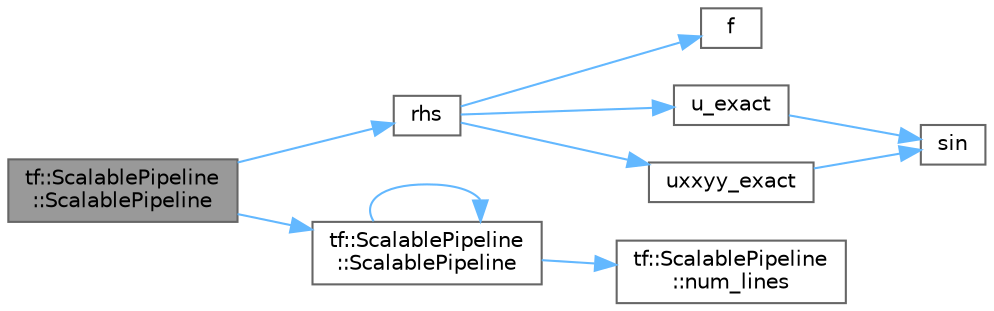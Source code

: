digraph "tf::ScalablePipeline::ScalablePipeline"
{
 // LATEX_PDF_SIZE
  bgcolor="transparent";
  edge [fontname=Helvetica,fontsize=10,labelfontname=Helvetica,labelfontsize=10];
  node [fontname=Helvetica,fontsize=10,shape=box,height=0.2,width=0.4];
  rankdir="LR";
  Node1 [id="Node000001",label="tf::ScalablePipeline\l::ScalablePipeline",height=0.2,width=0.4,color="gray40", fillcolor="grey60", style="filled", fontcolor="black",tooltip="disabled copy constructor"];
  Node1 -> Node2 [id="edge1_Node000001_Node000002",color="steelblue1",style="solid",tooltip=" "];
  Node2 [id="Node000002",label="rhs",height=0.2,width=0.4,color="grey40", fillcolor="white", style="filled",URL="$poisson_8cpp.html#a38c677f5cc4e47bc7505aef707c1bb83",tooltip=" "];
  Node2 -> Node3 [id="edge2_Node000002_Node000003",color="steelblue1",style="solid",tooltip=" "];
  Node3 [id="Node000003",label="f",height=0.2,width=0.4,color="grey40", fillcolor="white", style="filled",URL="$cxx11__tensor__map_8cpp.html#a7f507fea02198f6cb81c86640c7b1a4e",tooltip=" "];
  Node2 -> Node4 [id="edge3_Node000002_Node000004",color="steelblue1",style="solid",tooltip=" "];
  Node4 [id="Node000004",label="u_exact",height=0.2,width=0.4,color="grey40", fillcolor="white", style="filled",URL="$poisson_8cpp.html#a06fc16c4676f839f8de736a6791b6862",tooltip=" "];
  Node4 -> Node5 [id="edge4_Node000004_Node000005",color="steelblue1",style="solid",tooltip=" "];
  Node5 [id="Node000005",label="sin",height=0.2,width=0.4,color="grey40", fillcolor="white", style="filled",URL="$_array_cwise_unary_ops_8h.html#a9cfb0ea58bd813510a9e2db18a5e49f0",tooltip=" "];
  Node2 -> Node6 [id="edge5_Node000002_Node000006",color="steelblue1",style="solid",tooltip=" "];
  Node6 [id="Node000006",label="uxxyy_exact",height=0.2,width=0.4,color="grey40", fillcolor="white", style="filled",URL="$poisson_8cpp.html#a557a61cf12d143424a35123b14048a22",tooltip=" "];
  Node6 -> Node5 [id="edge6_Node000006_Node000005",color="steelblue1",style="solid",tooltip=" "];
  Node1 -> Node7 [id="edge7_Node000001_Node000007",color="steelblue1",style="solid",tooltip=" "];
  Node7 [id="Node000007",label="tf::ScalablePipeline\l::ScalablePipeline",height=0.2,width=0.4,color="grey40", fillcolor="white", style="filled",URL="$classtf_1_1_scalable_pipeline.html#a26f5e7e768b77f9e95100c5d6467db71",tooltip="default constructor"];
  Node7 -> Node8 [id="edge8_Node000007_Node000008",color="steelblue1",style="solid",tooltip=" "];
  Node8 [id="Node000008",label="tf::ScalablePipeline\l::num_lines",height=0.2,width=0.4,color="grey40", fillcolor="white", style="filled",URL="$classtf_1_1_scalable_pipeline.html#a5a4dd65638e8e06e35cb4c5792d044cc",tooltip="queries the number of parallel lines"];
  Node7 -> Node7 [id="edge9_Node000007_Node000007",color="steelblue1",style="solid",tooltip=" "];
}
